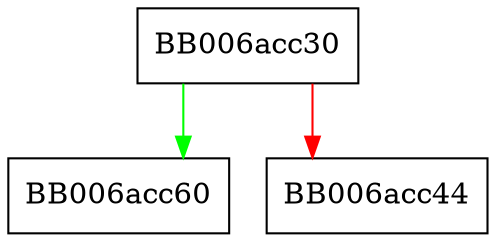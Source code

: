 digraph ec_check {
  node [shape="box"];
  graph [splines=ortho];
  BB006acc30 -> BB006acc60 [color="green"];
  BB006acc30 -> BB006acc44 [color="red"];
}